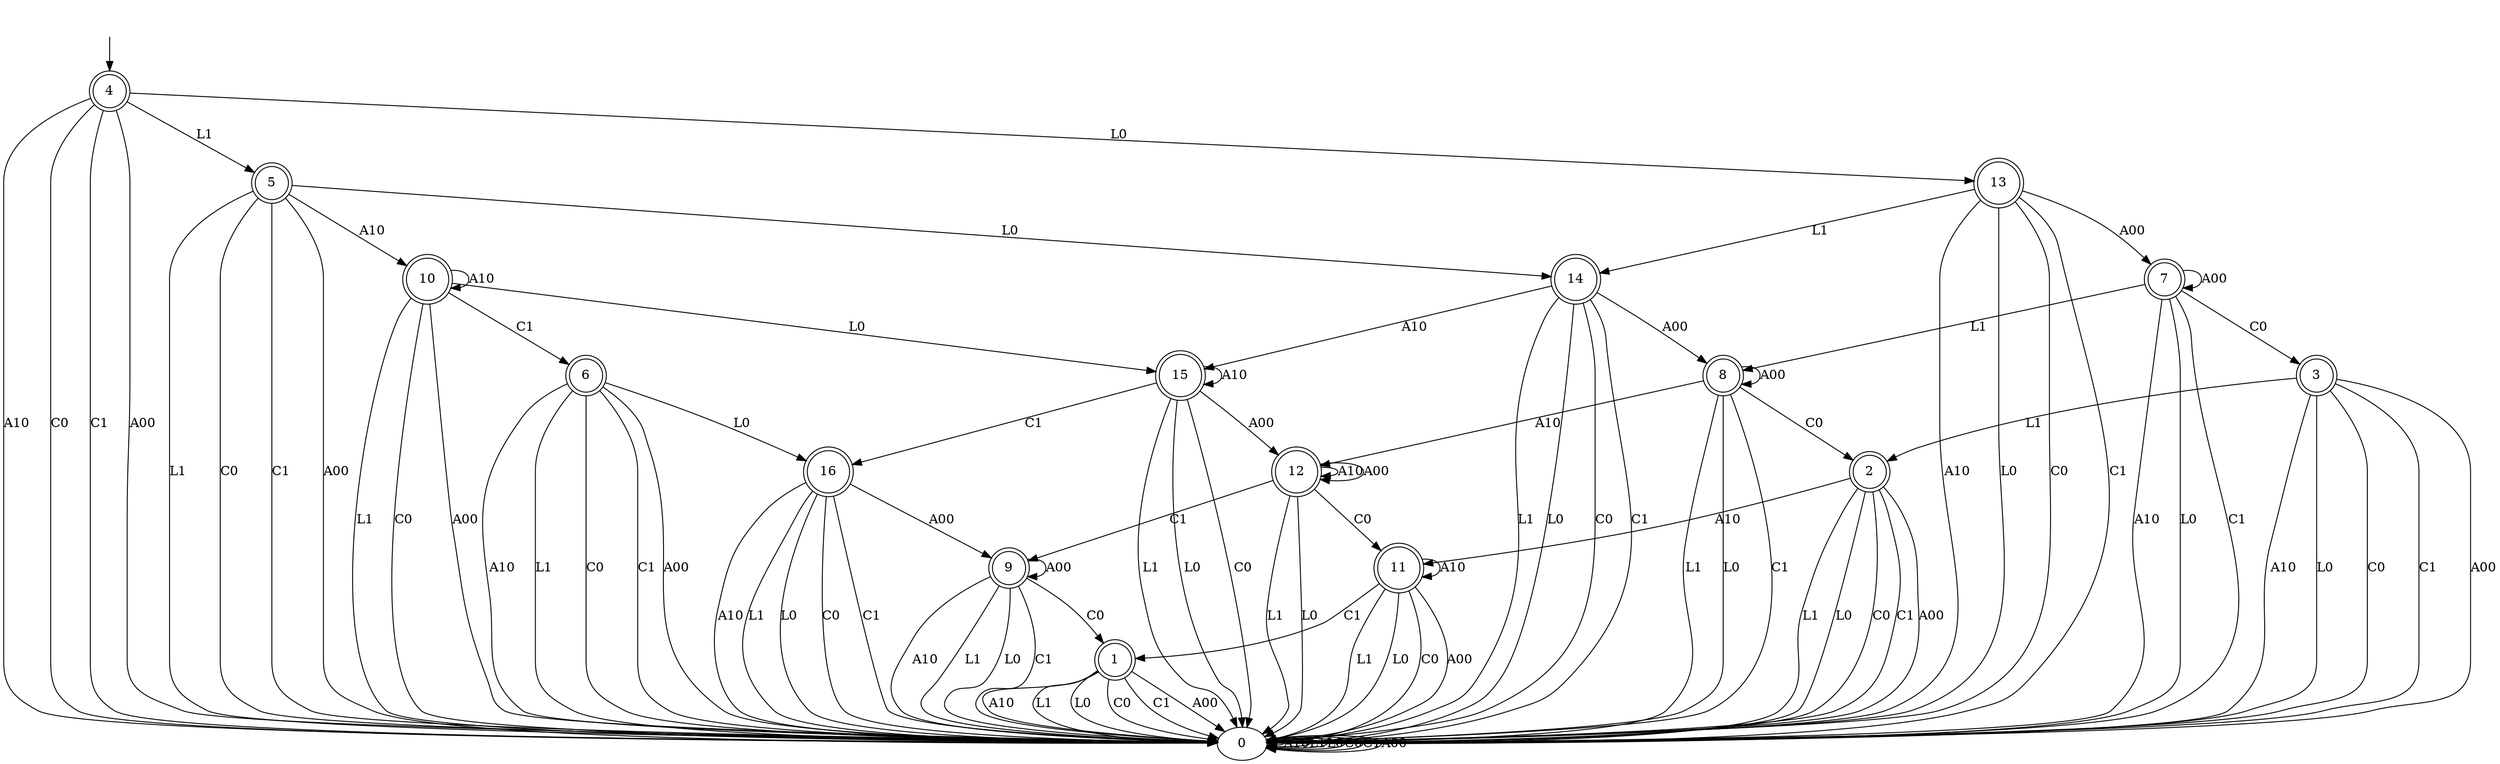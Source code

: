 digraph "data/our_models/magento_2_1_m" {
0 [label=0];
1 [label=1, shape=doublecircle];
2 [label=2, shape=doublecircle];
3 [label=3, shape=doublecircle];
4 [label=4, shape=doublecircle];
5 [label=5, shape=doublecircle];
6 [label=6, shape=doublecircle];
7 [label=7, shape=doublecircle];
8 [label=8, shape=doublecircle];
9 [label=9, shape=doublecircle];
10 [label=10, shape=doublecircle];
11 [label=11, shape=doublecircle];
12 [label=12, shape=doublecircle];
13 [label=13, shape=doublecircle];
14 [label=14, shape=doublecircle];
15 [label=15, shape=doublecircle];
16 [label=16, shape=doublecircle];
0 -> 0  [label=A10];
0 -> 0  [label=L1];
0 -> 0  [label=L0];
0 -> 0  [label=C0];
0 -> 0  [label=C1];
0 -> 0  [label=A00];
1 -> 0  [label=A10];
1 -> 0  [label=L1];
1 -> 0  [label=L0];
1 -> 0  [label=C0];
1 -> 0  [label=C1];
1 -> 0  [label=A00];
2 -> 11  [label=A10];
2 -> 0  [label=L1];
2 -> 0  [label=L0];
2 -> 0  [label=C0];
2 -> 0  [label=C1];
2 -> 0  [label=A00];
3 -> 0  [label=A10];
3 -> 2  [label=L1];
3 -> 0  [label=L0];
3 -> 0  [label=C0];
3 -> 0  [label=C1];
3 -> 0  [label=A00];
4 -> 0  [label=A10];
4 -> 5  [label=L1];
4 -> 13  [label=L0];
4 -> 0  [label=C0];
4 -> 0  [label=C1];
4 -> 0  [label=A00];
5 -> 10  [label=A10];
5 -> 0  [label=L1];
5 -> 14  [label=L0];
5 -> 0  [label=C0];
5 -> 0  [label=C1];
5 -> 0  [label=A00];
6 -> 0  [label=A10];
6 -> 0  [label=L1];
6 -> 16  [label=L0];
6 -> 0  [label=C0];
6 -> 0  [label=C1];
6 -> 0  [label=A00];
7 -> 0  [label=A10];
7 -> 8  [label=L1];
7 -> 0  [label=L0];
7 -> 3  [label=C0];
7 -> 0  [label=C1];
7 -> 7  [label=A00];
8 -> 12  [label=A10];
8 -> 0  [label=L1];
8 -> 0  [label=L0];
8 -> 2  [label=C0];
8 -> 0  [label=C1];
8 -> 8  [label=A00];
9 -> 0  [label=A10];
9 -> 0  [label=L1];
9 -> 0  [label=L0];
9 -> 1  [label=C0];
9 -> 0  [label=C1];
9 -> 9  [label=A00];
10 -> 10  [label=A10];
10 -> 0  [label=L1];
10 -> 15  [label=L0];
10 -> 0  [label=C0];
10 -> 6  [label=C1];
10 -> 0  [label=A00];
11 -> 11  [label=A10];
11 -> 0  [label=L1];
11 -> 0  [label=L0];
11 -> 0  [label=C0];
11 -> 1  [label=C1];
11 -> 0  [label=A00];
12 -> 12  [label=A10];
12 -> 0  [label=L1];
12 -> 0  [label=L0];
12 -> 11  [label=C0];
12 -> 9  [label=C1];
12 -> 12  [label=A00];
13 -> 0  [label=A10];
13 -> 14  [label=L1];
13 -> 0  [label=L0];
13 -> 0  [label=C0];
13 -> 0  [label=C1];
13 -> 7  [label=A00];
14 -> 15  [label=A10];
14 -> 0  [label=L1];
14 -> 0  [label=L0];
14 -> 0  [label=C0];
14 -> 0  [label=C1];
14 -> 8  [label=A00];
15 -> 15  [label=A10];
15 -> 0  [label=L1];
15 -> 0  [label=L0];
15 -> 0  [label=C0];
15 -> 16  [label=C1];
15 -> 12  [label=A00];
16 -> 0  [label=A10];
16 -> 0  [label=L1];
16 -> 0  [label=L0];
16 -> 0  [label=C0];
16 -> 0  [label=C1];
16 -> 9  [label=A00];
__start0 [label="", shape=none];
__start0 -> 4  [label=""];
}
